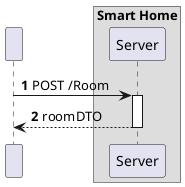 @startuml
'https://plantuml.com/sequence-diagram
!pragma layout smetana

autonumber

participant " " as HTTP

box "Smart Home"
    participant "Server" as Server
end box


HTTP -> Server: POST /Room
activate Server

Server --> HTTP: roomDTO
deactivate Server



@enduml